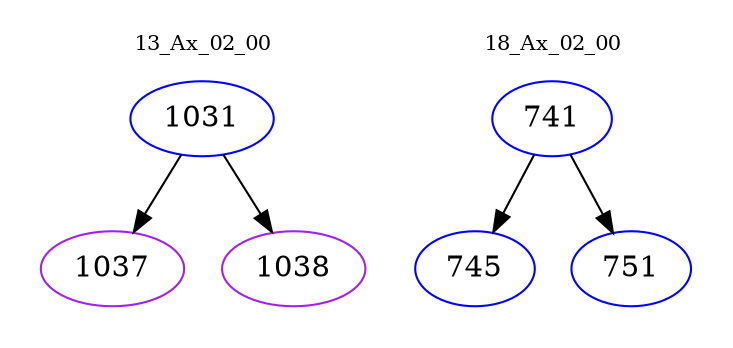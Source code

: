 digraph{
subgraph cluster_0 {
color = white
label = "13_Ax_02_00";
fontsize=10;
T0_1031 [label="1031", color="blue"]
T0_1031 -> T0_1037 [color="black"]
T0_1037 [label="1037", color="purple"]
T0_1031 -> T0_1038 [color="black"]
T0_1038 [label="1038", color="purple"]
}
subgraph cluster_1 {
color = white
label = "18_Ax_02_00";
fontsize=10;
T1_741 [label="741", color="blue"]
T1_741 -> T1_745 [color="black"]
T1_745 [label="745", color="blue"]
T1_741 -> T1_751 [color="black"]
T1_751 [label="751", color="blue"]
}
}
